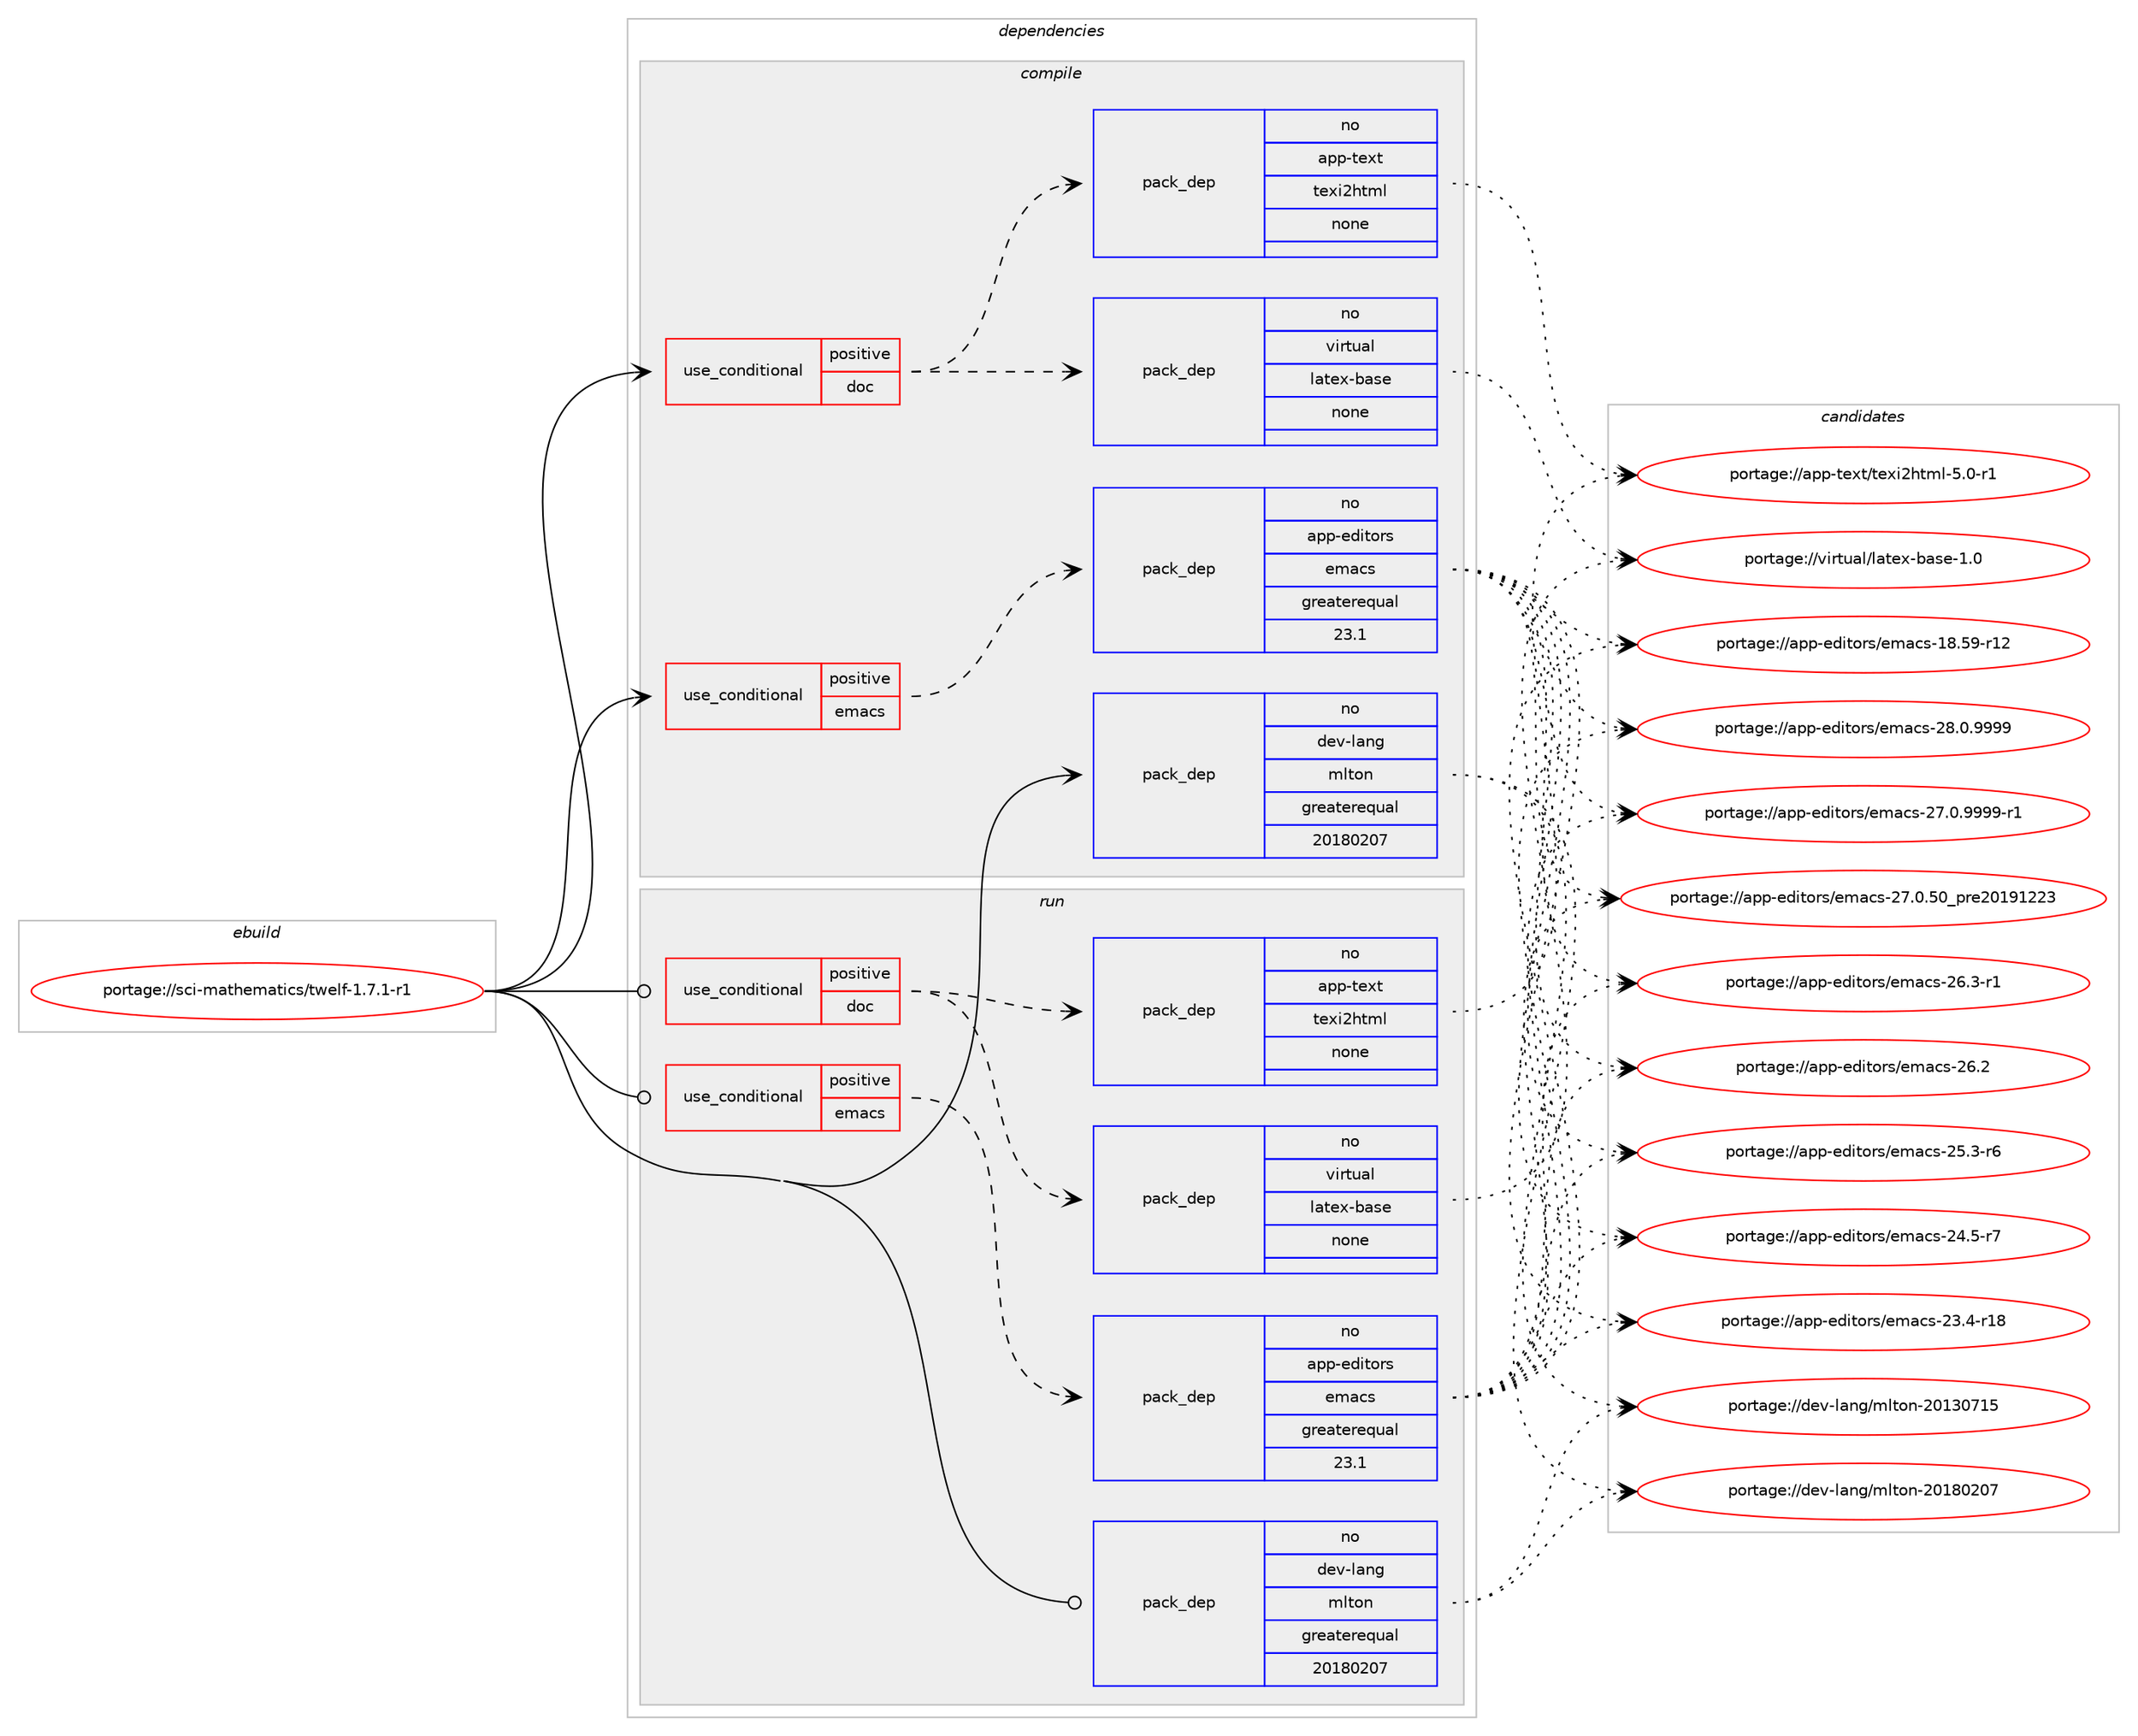 digraph prolog {

# *************
# Graph options
# *************

newrank=true;
concentrate=true;
compound=true;
graph [rankdir=LR,fontname=Helvetica,fontsize=10,ranksep=1.5];#, ranksep=2.5, nodesep=0.2];
edge  [arrowhead=vee];
node  [fontname=Helvetica,fontsize=10];

# **********
# The ebuild
# **********

subgraph cluster_leftcol {
color=gray;
rank=same;
label=<<i>ebuild</i>>;
id [label="portage://sci-mathematics/twelf-1.7.1-r1", color=red, width=4, href="../sci-mathematics/twelf-1.7.1-r1.svg"];
}

# ****************
# The dependencies
# ****************

subgraph cluster_midcol {
color=gray;
label=<<i>dependencies</i>>;
subgraph cluster_compile {
fillcolor="#eeeeee";
style=filled;
label=<<i>compile</i>>;
subgraph cond15873 {
dependency81095 [label=<<TABLE BORDER="0" CELLBORDER="1" CELLSPACING="0" CELLPADDING="4"><TR><TD ROWSPAN="3" CELLPADDING="10">use_conditional</TD></TR><TR><TD>positive</TD></TR><TR><TD>doc</TD></TR></TABLE>>, shape=none, color=red];
subgraph pack63807 {
dependency81096 [label=<<TABLE BORDER="0" CELLBORDER="1" CELLSPACING="0" CELLPADDING="4" WIDTH="220"><TR><TD ROWSPAN="6" CELLPADDING="30">pack_dep</TD></TR><TR><TD WIDTH="110">no</TD></TR><TR><TD>virtual</TD></TR><TR><TD>latex-base</TD></TR><TR><TD>none</TD></TR><TR><TD></TD></TR></TABLE>>, shape=none, color=blue];
}
dependency81095:e -> dependency81096:w [weight=20,style="dashed",arrowhead="vee"];
subgraph pack63808 {
dependency81097 [label=<<TABLE BORDER="0" CELLBORDER="1" CELLSPACING="0" CELLPADDING="4" WIDTH="220"><TR><TD ROWSPAN="6" CELLPADDING="30">pack_dep</TD></TR><TR><TD WIDTH="110">no</TD></TR><TR><TD>app-text</TD></TR><TR><TD>texi2html</TD></TR><TR><TD>none</TD></TR><TR><TD></TD></TR></TABLE>>, shape=none, color=blue];
}
dependency81095:e -> dependency81097:w [weight=20,style="dashed",arrowhead="vee"];
}
id:e -> dependency81095:w [weight=20,style="solid",arrowhead="vee"];
subgraph cond15874 {
dependency81098 [label=<<TABLE BORDER="0" CELLBORDER="1" CELLSPACING="0" CELLPADDING="4"><TR><TD ROWSPAN="3" CELLPADDING="10">use_conditional</TD></TR><TR><TD>positive</TD></TR><TR><TD>emacs</TD></TR></TABLE>>, shape=none, color=red];
subgraph pack63809 {
dependency81099 [label=<<TABLE BORDER="0" CELLBORDER="1" CELLSPACING="0" CELLPADDING="4" WIDTH="220"><TR><TD ROWSPAN="6" CELLPADDING="30">pack_dep</TD></TR><TR><TD WIDTH="110">no</TD></TR><TR><TD>app-editors</TD></TR><TR><TD>emacs</TD></TR><TR><TD>greaterequal</TD></TR><TR><TD>23.1</TD></TR></TABLE>>, shape=none, color=blue];
}
dependency81098:e -> dependency81099:w [weight=20,style="dashed",arrowhead="vee"];
}
id:e -> dependency81098:w [weight=20,style="solid",arrowhead="vee"];
subgraph pack63810 {
dependency81100 [label=<<TABLE BORDER="0" CELLBORDER="1" CELLSPACING="0" CELLPADDING="4" WIDTH="220"><TR><TD ROWSPAN="6" CELLPADDING="30">pack_dep</TD></TR><TR><TD WIDTH="110">no</TD></TR><TR><TD>dev-lang</TD></TR><TR><TD>mlton</TD></TR><TR><TD>greaterequal</TD></TR><TR><TD>20180207</TD></TR></TABLE>>, shape=none, color=blue];
}
id:e -> dependency81100:w [weight=20,style="solid",arrowhead="vee"];
}
subgraph cluster_compileandrun {
fillcolor="#eeeeee";
style=filled;
label=<<i>compile and run</i>>;
}
subgraph cluster_run {
fillcolor="#eeeeee";
style=filled;
label=<<i>run</i>>;
subgraph cond15875 {
dependency81101 [label=<<TABLE BORDER="0" CELLBORDER="1" CELLSPACING="0" CELLPADDING="4"><TR><TD ROWSPAN="3" CELLPADDING="10">use_conditional</TD></TR><TR><TD>positive</TD></TR><TR><TD>doc</TD></TR></TABLE>>, shape=none, color=red];
subgraph pack63811 {
dependency81102 [label=<<TABLE BORDER="0" CELLBORDER="1" CELLSPACING="0" CELLPADDING="4" WIDTH="220"><TR><TD ROWSPAN="6" CELLPADDING="30">pack_dep</TD></TR><TR><TD WIDTH="110">no</TD></TR><TR><TD>virtual</TD></TR><TR><TD>latex-base</TD></TR><TR><TD>none</TD></TR><TR><TD></TD></TR></TABLE>>, shape=none, color=blue];
}
dependency81101:e -> dependency81102:w [weight=20,style="dashed",arrowhead="vee"];
subgraph pack63812 {
dependency81103 [label=<<TABLE BORDER="0" CELLBORDER="1" CELLSPACING="0" CELLPADDING="4" WIDTH="220"><TR><TD ROWSPAN="6" CELLPADDING="30">pack_dep</TD></TR><TR><TD WIDTH="110">no</TD></TR><TR><TD>app-text</TD></TR><TR><TD>texi2html</TD></TR><TR><TD>none</TD></TR><TR><TD></TD></TR></TABLE>>, shape=none, color=blue];
}
dependency81101:e -> dependency81103:w [weight=20,style="dashed",arrowhead="vee"];
}
id:e -> dependency81101:w [weight=20,style="solid",arrowhead="odot"];
subgraph cond15876 {
dependency81104 [label=<<TABLE BORDER="0" CELLBORDER="1" CELLSPACING="0" CELLPADDING="4"><TR><TD ROWSPAN="3" CELLPADDING="10">use_conditional</TD></TR><TR><TD>positive</TD></TR><TR><TD>emacs</TD></TR></TABLE>>, shape=none, color=red];
subgraph pack63813 {
dependency81105 [label=<<TABLE BORDER="0" CELLBORDER="1" CELLSPACING="0" CELLPADDING="4" WIDTH="220"><TR><TD ROWSPAN="6" CELLPADDING="30">pack_dep</TD></TR><TR><TD WIDTH="110">no</TD></TR><TR><TD>app-editors</TD></TR><TR><TD>emacs</TD></TR><TR><TD>greaterequal</TD></TR><TR><TD>23.1</TD></TR></TABLE>>, shape=none, color=blue];
}
dependency81104:e -> dependency81105:w [weight=20,style="dashed",arrowhead="vee"];
}
id:e -> dependency81104:w [weight=20,style="solid",arrowhead="odot"];
subgraph pack63814 {
dependency81106 [label=<<TABLE BORDER="0" CELLBORDER="1" CELLSPACING="0" CELLPADDING="4" WIDTH="220"><TR><TD ROWSPAN="6" CELLPADDING="30">pack_dep</TD></TR><TR><TD WIDTH="110">no</TD></TR><TR><TD>dev-lang</TD></TR><TR><TD>mlton</TD></TR><TR><TD>greaterequal</TD></TR><TR><TD>20180207</TD></TR></TABLE>>, shape=none, color=blue];
}
id:e -> dependency81106:w [weight=20,style="solid",arrowhead="odot"];
}
}

# **************
# The candidates
# **************

subgraph cluster_choices {
rank=same;
color=gray;
label=<<i>candidates</i>>;

subgraph choice63807 {
color=black;
nodesep=1;
choice11810511411611797108471089711610112045989711510145494648 [label="portage://virtual/latex-base-1.0", color=red, width=4,href="../virtual/latex-base-1.0.svg"];
dependency81096:e -> choice11810511411611797108471089711610112045989711510145494648:w [style=dotted,weight="100"];
}
subgraph choice63808 {
color=black;
nodesep=1;
choice97112112451161011201164711610112010550104116109108455346484511449 [label="portage://app-text/texi2html-5.0-r1", color=red, width=4,href="../app-text/texi2html-5.0-r1.svg"];
dependency81097:e -> choice97112112451161011201164711610112010550104116109108455346484511449:w [style=dotted,weight="100"];
}
subgraph choice63809 {
color=black;
nodesep=1;
choice971121124510110010511611111411547101109979911545505646484657575757 [label="portage://app-editors/emacs-28.0.9999", color=red, width=4,href="../app-editors/emacs-28.0.9999.svg"];
choice9711211245101100105116111114115471011099799115455055464846575757574511449 [label="portage://app-editors/emacs-27.0.9999-r1", color=red, width=4,href="../app-editors/emacs-27.0.9999-r1.svg"];
choice97112112451011001051161111141154710110997991154550554648465348951121141015048495749505051 [label="portage://app-editors/emacs-27.0.50_pre20191223", color=red, width=4,href="../app-editors/emacs-27.0.50_pre20191223.svg"];
choice971121124510110010511611111411547101109979911545505446514511449 [label="portage://app-editors/emacs-26.3-r1", color=red, width=4,href="../app-editors/emacs-26.3-r1.svg"];
choice97112112451011001051161111141154710110997991154550544650 [label="portage://app-editors/emacs-26.2", color=red, width=4,href="../app-editors/emacs-26.2.svg"];
choice971121124510110010511611111411547101109979911545505346514511454 [label="portage://app-editors/emacs-25.3-r6", color=red, width=4,href="../app-editors/emacs-25.3-r6.svg"];
choice971121124510110010511611111411547101109979911545505246534511455 [label="portage://app-editors/emacs-24.5-r7", color=red, width=4,href="../app-editors/emacs-24.5-r7.svg"];
choice97112112451011001051161111141154710110997991154550514652451144956 [label="portage://app-editors/emacs-23.4-r18", color=red, width=4,href="../app-editors/emacs-23.4-r18.svg"];
choice9711211245101100105116111114115471011099799115454956465357451144950 [label="portage://app-editors/emacs-18.59-r12", color=red, width=4,href="../app-editors/emacs-18.59-r12.svg"];
dependency81099:e -> choice971121124510110010511611111411547101109979911545505646484657575757:w [style=dotted,weight="100"];
dependency81099:e -> choice9711211245101100105116111114115471011099799115455055464846575757574511449:w [style=dotted,weight="100"];
dependency81099:e -> choice97112112451011001051161111141154710110997991154550554648465348951121141015048495749505051:w [style=dotted,weight="100"];
dependency81099:e -> choice971121124510110010511611111411547101109979911545505446514511449:w [style=dotted,weight="100"];
dependency81099:e -> choice97112112451011001051161111141154710110997991154550544650:w [style=dotted,weight="100"];
dependency81099:e -> choice971121124510110010511611111411547101109979911545505346514511454:w [style=dotted,weight="100"];
dependency81099:e -> choice971121124510110010511611111411547101109979911545505246534511455:w [style=dotted,weight="100"];
dependency81099:e -> choice97112112451011001051161111141154710110997991154550514652451144956:w [style=dotted,weight="100"];
dependency81099:e -> choice9711211245101100105116111114115471011099799115454956465357451144950:w [style=dotted,weight="100"];
}
subgraph choice63810 {
color=black;
nodesep=1;
choice100101118451089711010347109108116111110455048495648504855 [label="portage://dev-lang/mlton-20180207", color=red, width=4,href="../dev-lang/mlton-20180207.svg"];
choice100101118451089711010347109108116111110455048495148554953 [label="portage://dev-lang/mlton-20130715", color=red, width=4,href="../dev-lang/mlton-20130715.svg"];
dependency81100:e -> choice100101118451089711010347109108116111110455048495648504855:w [style=dotted,weight="100"];
dependency81100:e -> choice100101118451089711010347109108116111110455048495148554953:w [style=dotted,weight="100"];
}
subgraph choice63811 {
color=black;
nodesep=1;
choice11810511411611797108471089711610112045989711510145494648 [label="portage://virtual/latex-base-1.0", color=red, width=4,href="../virtual/latex-base-1.0.svg"];
dependency81102:e -> choice11810511411611797108471089711610112045989711510145494648:w [style=dotted,weight="100"];
}
subgraph choice63812 {
color=black;
nodesep=1;
choice97112112451161011201164711610112010550104116109108455346484511449 [label="portage://app-text/texi2html-5.0-r1", color=red, width=4,href="../app-text/texi2html-5.0-r1.svg"];
dependency81103:e -> choice97112112451161011201164711610112010550104116109108455346484511449:w [style=dotted,weight="100"];
}
subgraph choice63813 {
color=black;
nodesep=1;
choice971121124510110010511611111411547101109979911545505646484657575757 [label="portage://app-editors/emacs-28.0.9999", color=red, width=4,href="../app-editors/emacs-28.0.9999.svg"];
choice9711211245101100105116111114115471011099799115455055464846575757574511449 [label="portage://app-editors/emacs-27.0.9999-r1", color=red, width=4,href="../app-editors/emacs-27.0.9999-r1.svg"];
choice97112112451011001051161111141154710110997991154550554648465348951121141015048495749505051 [label="portage://app-editors/emacs-27.0.50_pre20191223", color=red, width=4,href="../app-editors/emacs-27.0.50_pre20191223.svg"];
choice971121124510110010511611111411547101109979911545505446514511449 [label="portage://app-editors/emacs-26.3-r1", color=red, width=4,href="../app-editors/emacs-26.3-r1.svg"];
choice97112112451011001051161111141154710110997991154550544650 [label="portage://app-editors/emacs-26.2", color=red, width=4,href="../app-editors/emacs-26.2.svg"];
choice971121124510110010511611111411547101109979911545505346514511454 [label="portage://app-editors/emacs-25.3-r6", color=red, width=4,href="../app-editors/emacs-25.3-r6.svg"];
choice971121124510110010511611111411547101109979911545505246534511455 [label="portage://app-editors/emacs-24.5-r7", color=red, width=4,href="../app-editors/emacs-24.5-r7.svg"];
choice97112112451011001051161111141154710110997991154550514652451144956 [label="portage://app-editors/emacs-23.4-r18", color=red, width=4,href="../app-editors/emacs-23.4-r18.svg"];
choice9711211245101100105116111114115471011099799115454956465357451144950 [label="portage://app-editors/emacs-18.59-r12", color=red, width=4,href="../app-editors/emacs-18.59-r12.svg"];
dependency81105:e -> choice971121124510110010511611111411547101109979911545505646484657575757:w [style=dotted,weight="100"];
dependency81105:e -> choice9711211245101100105116111114115471011099799115455055464846575757574511449:w [style=dotted,weight="100"];
dependency81105:e -> choice97112112451011001051161111141154710110997991154550554648465348951121141015048495749505051:w [style=dotted,weight="100"];
dependency81105:e -> choice971121124510110010511611111411547101109979911545505446514511449:w [style=dotted,weight="100"];
dependency81105:e -> choice97112112451011001051161111141154710110997991154550544650:w [style=dotted,weight="100"];
dependency81105:e -> choice971121124510110010511611111411547101109979911545505346514511454:w [style=dotted,weight="100"];
dependency81105:e -> choice971121124510110010511611111411547101109979911545505246534511455:w [style=dotted,weight="100"];
dependency81105:e -> choice97112112451011001051161111141154710110997991154550514652451144956:w [style=dotted,weight="100"];
dependency81105:e -> choice9711211245101100105116111114115471011099799115454956465357451144950:w [style=dotted,weight="100"];
}
subgraph choice63814 {
color=black;
nodesep=1;
choice100101118451089711010347109108116111110455048495648504855 [label="portage://dev-lang/mlton-20180207", color=red, width=4,href="../dev-lang/mlton-20180207.svg"];
choice100101118451089711010347109108116111110455048495148554953 [label="portage://dev-lang/mlton-20130715", color=red, width=4,href="../dev-lang/mlton-20130715.svg"];
dependency81106:e -> choice100101118451089711010347109108116111110455048495648504855:w [style=dotted,weight="100"];
dependency81106:e -> choice100101118451089711010347109108116111110455048495148554953:w [style=dotted,weight="100"];
}
}

}
